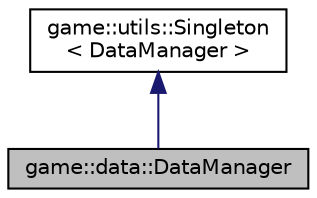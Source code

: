 digraph "game::data::DataManager"
{
 // LATEX_PDF_SIZE
  edge [fontname="Helvetica",fontsize="10",labelfontname="Helvetica",labelfontsize="10"];
  node [fontname="Helvetica",fontsize="10",shape=record];
  Node1 [label="game::data::DataManager",height=0.2,width=0.4,color="black", fillcolor="grey75", style="filled", fontcolor="black",tooltip="manager class that handles all the in-game data serialization and deserialization"];
  Node2 -> Node1 [dir="back",color="midnightblue",fontsize="10",style="solid",fontname="Helvetica"];
  Node2 [label="game::utils::Singleton\l\< DataManager \>",height=0.2,width=0.4,color="black", fillcolor="white", style="filled",URL="$classgame_1_1utils_1_1Singleton.html",tooltip=" "];
}
